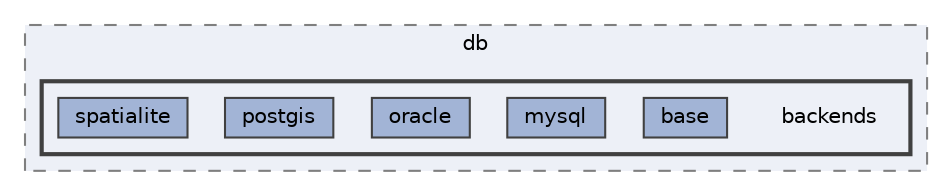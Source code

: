 digraph "C:/Users/LukeMabie/documents/Development/Password_Saver_Using_Django-master/venv/Lib/site-packages/django/contrib/gis/db/backends"
{
 // LATEX_PDF_SIZE
  bgcolor="transparent";
  edge [fontname=Helvetica,fontsize=10,labelfontname=Helvetica,labelfontsize=10];
  node [fontname=Helvetica,fontsize=10,shape=box,height=0.2,width=0.4];
  compound=true
  subgraph clusterdir_5a0949974d98883a042f9488fb3c1f94 {
    graph [ bgcolor="#edf0f7", pencolor="grey50", label="db", fontname=Helvetica,fontsize=10 style="filled,dashed", URL="dir_5a0949974d98883a042f9488fb3c1f94.html",tooltip=""]
  subgraph clusterdir_4422c14343f9ec6703ee72ed507c873e {
    graph [ bgcolor="#edf0f7", pencolor="grey25", label="", fontname=Helvetica,fontsize=10 style="filled,bold", URL="dir_4422c14343f9ec6703ee72ed507c873e.html",tooltip=""]
    dir_4422c14343f9ec6703ee72ed507c873e [shape=plaintext, label="backends"];
  dir_15acd39e787ed08aa713956885a3b782 [label="base", fillcolor="#a2b4d6", color="grey25", style="filled", URL="dir_15acd39e787ed08aa713956885a3b782.html",tooltip=""];
  dir_cafdae476b52267b983af0c1b51fb9ce [label="mysql", fillcolor="#a2b4d6", color="grey25", style="filled", URL="dir_cafdae476b52267b983af0c1b51fb9ce.html",tooltip=""];
  dir_927be873eb082add4cd39ac159df441a [label="oracle", fillcolor="#a2b4d6", color="grey25", style="filled", URL="dir_927be873eb082add4cd39ac159df441a.html",tooltip=""];
  dir_1a6ff2f08177e2ad8628b0002baf2ef1 [label="postgis", fillcolor="#a2b4d6", color="grey25", style="filled", URL="dir_1a6ff2f08177e2ad8628b0002baf2ef1.html",tooltip=""];
  dir_104f98f819d4a2bc1cf4ef5d2409d2c2 [label="spatialite", fillcolor="#a2b4d6", color="grey25", style="filled", URL="dir_104f98f819d4a2bc1cf4ef5d2409d2c2.html",tooltip=""];
  }
  }
}
